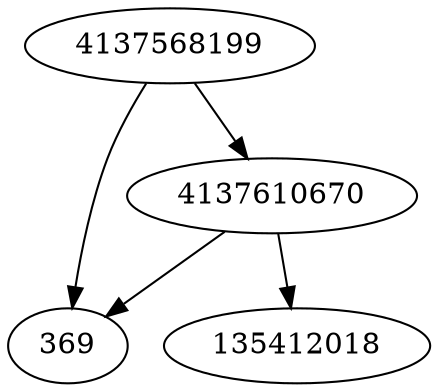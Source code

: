 strict digraph  {
369;
135412018;
4137610670;
4137568199;
4137610670 -> 369;
4137610670 -> 135412018;
4137568199 -> 369;
4137568199 -> 4137610670;
}
